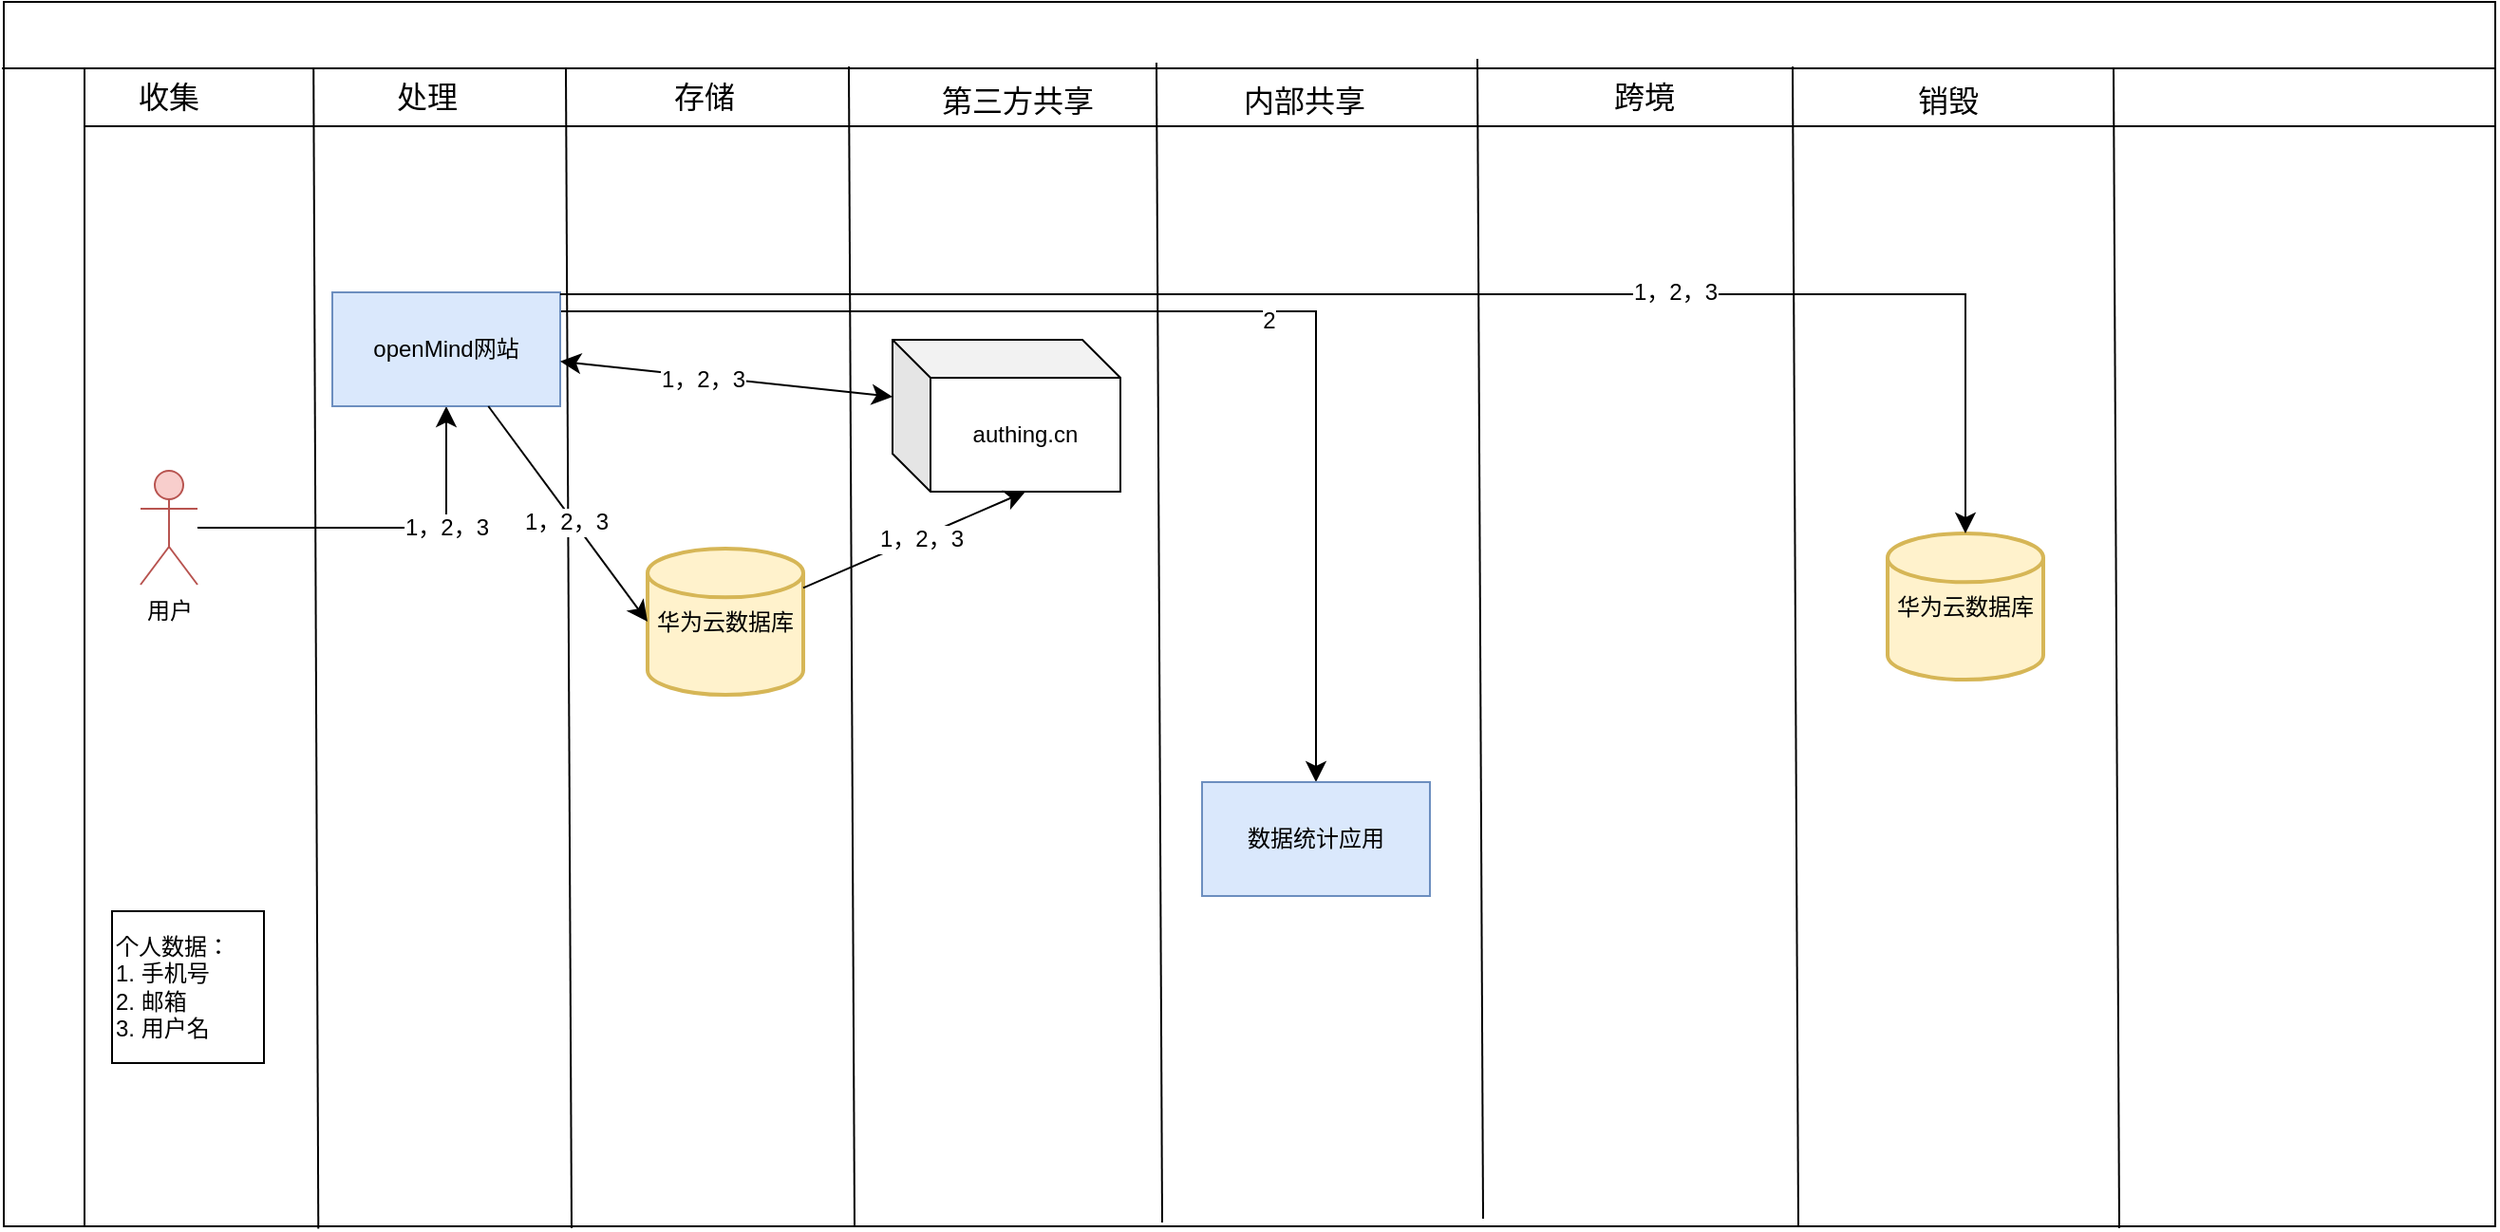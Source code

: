 <mxfile version="24.0.5" type="github">
  <diagram name="第 1 页" id="CAXrysIjeMIM-ZvZ8IjK">
    <mxGraphModel dx="2522" dy="1368" grid="0" gridSize="10" guides="1" tooltips="1" connect="1" arrows="1" fold="1" page="0" pageScale="1" pageWidth="827" pageHeight="1169" math="0" shadow="0">
      <root>
        <mxCell id="0" />
        <mxCell id="1" parent="0" />
        <mxCell id="53AAgACoUrvnk7wPuCtL-4" value="" style="rounded=0;whiteSpace=wrap;html=1;hachureGap=4;fontFamily=Architects Daughter;fontSource=https%3A%2F%2Ffonts.googleapis.com%2Fcss%3Ffamily%3DArchitects%2BDaughter;shadow=0;" parent="1" vertex="1">
          <mxGeometry x="-654" y="-217" width="1312" height="645" as="geometry" />
        </mxCell>
        <mxCell id="53AAgACoUrvnk7wPuCtL-6" value="" style="rounded=0;whiteSpace=wrap;html=1;hachureGap=4;fontFamily=Architects Daughter;fontSource=https%3A%2F%2Ffonts.googleapis.com%2Fcss%3Ffamily%3DArchitects%2BDaughter;shadow=0;" parent="1" vertex="1">
          <mxGeometry x="-611.5" y="-182" width="1269.5" height="610" as="geometry" />
        </mxCell>
        <mxCell id="53AAgACoUrvnk7wPuCtL-7" value="" style="endArrow=none;html=1;rounded=0;fontSize=12;startSize=8;endSize=8;curved=1;exitX=0;exitY=0;exitDx=0;exitDy=0;" parent="1" source="53AAgACoUrvnk7wPuCtL-6" edge="1">
          <mxGeometry width="50" height="50" relative="1" as="geometry">
            <mxPoint x="175" y="225" as="sourcePoint" />
            <mxPoint x="-655" y="-182" as="targetPoint" />
          </mxGeometry>
        </mxCell>
        <mxCell id="53AAgACoUrvnk7wPuCtL-8" value="" style="endArrow=none;html=1;rounded=0;fontSize=12;startSize=8;endSize=8;curved=1;exitX=0;exitY=0.05;exitDx=0;exitDy=0;exitPerimeter=0;entryX=1;entryY=0.05;entryDx=0;entryDy=0;entryPerimeter=0;" parent="1" source="53AAgACoUrvnk7wPuCtL-6" target="53AAgACoUrvnk7wPuCtL-6" edge="1">
          <mxGeometry width="50" height="50" relative="1" as="geometry">
            <mxPoint x="16" y="191" as="sourcePoint" />
            <mxPoint x="66" y="141" as="targetPoint" />
          </mxGeometry>
        </mxCell>
        <mxCell id="53AAgACoUrvnk7wPuCtL-9" value="" style="endArrow=none;html=1;rounded=0;fontSize=12;startSize=8;endSize=8;curved=1;entryX=0.095;entryY=0;entryDx=0;entryDy=0;entryPerimeter=0;exitX=0.097;exitY=1.002;exitDx=0;exitDy=0;exitPerimeter=0;" parent="1" source="53AAgACoUrvnk7wPuCtL-6" target="53AAgACoUrvnk7wPuCtL-6" edge="1">
          <mxGeometry width="50" height="50" relative="1" as="geometry">
            <mxPoint x="27" y="211" as="sourcePoint" />
            <mxPoint x="77" y="161" as="targetPoint" />
          </mxGeometry>
        </mxCell>
        <mxCell id="53AAgACoUrvnk7wPuCtL-10" value="" style="endArrow=none;html=1;rounded=0;fontSize=12;startSize=8;endSize=8;curved=1;entryX=0.095;entryY=0;entryDx=0;entryDy=0;entryPerimeter=0;exitX=0.097;exitY=1.002;exitDx=0;exitDy=0;exitPerimeter=0;" parent="1" edge="1">
          <mxGeometry width="50" height="50" relative="1" as="geometry">
            <mxPoint x="-355" y="429" as="sourcePoint" />
            <mxPoint x="-358" y="-182" as="targetPoint" />
          </mxGeometry>
        </mxCell>
        <mxCell id="53AAgACoUrvnk7wPuCtL-11" value="" style="endArrow=none;html=1;rounded=0;fontSize=12;startSize=8;endSize=8;curved=1;entryX=0.095;entryY=0;entryDx=0;entryDy=0;entryPerimeter=0;exitX=0.097;exitY=1.002;exitDx=0;exitDy=0;exitPerimeter=0;" parent="1" edge="1">
          <mxGeometry width="50" height="50" relative="1" as="geometry">
            <mxPoint x="-206" y="428" as="sourcePoint" />
            <mxPoint x="-209" y="-183" as="targetPoint" />
          </mxGeometry>
        </mxCell>
        <mxCell id="53AAgACoUrvnk7wPuCtL-12" value="" style="endArrow=none;html=1;rounded=0;fontSize=12;startSize=8;endSize=8;curved=1;entryX=0.095;entryY=0;entryDx=0;entryDy=0;entryPerimeter=0;exitX=0.097;exitY=1.002;exitDx=0;exitDy=0;exitPerimeter=0;" parent="1" edge="1">
          <mxGeometry width="50" height="50" relative="1" as="geometry">
            <mxPoint x="-44" y="426" as="sourcePoint" />
            <mxPoint x="-47" y="-185" as="targetPoint" />
          </mxGeometry>
        </mxCell>
        <mxCell id="53AAgACoUrvnk7wPuCtL-13" value="" style="endArrow=none;html=1;rounded=0;fontSize=12;startSize=8;endSize=8;curved=1;entryX=0.095;entryY=0;entryDx=0;entryDy=0;entryPerimeter=0;exitX=0.097;exitY=1.002;exitDx=0;exitDy=0;exitPerimeter=0;" parent="1" edge="1">
          <mxGeometry width="50" height="50" relative="1" as="geometry">
            <mxPoint x="125" y="424" as="sourcePoint" />
            <mxPoint x="122" y="-187" as="targetPoint" />
          </mxGeometry>
        </mxCell>
        <mxCell id="53AAgACoUrvnk7wPuCtL-14" value="" style="endArrow=none;html=1;rounded=0;fontSize=12;startSize=8;endSize=8;curved=1;entryX=0.095;entryY=0;entryDx=0;entryDy=0;entryPerimeter=0;exitX=0.097;exitY=1.002;exitDx=0;exitDy=0;exitPerimeter=0;" parent="1" edge="1">
          <mxGeometry width="50" height="50" relative="1" as="geometry">
            <mxPoint x="291" y="428" as="sourcePoint" />
            <mxPoint x="288" y="-183" as="targetPoint" />
          </mxGeometry>
        </mxCell>
        <mxCell id="53AAgACoUrvnk7wPuCtL-15" value="" style="endArrow=none;html=1;rounded=0;fontSize=12;startSize=8;endSize=8;curved=1;entryX=0.095;entryY=0;entryDx=0;entryDy=0;entryPerimeter=0;exitX=0.097;exitY=1.002;exitDx=0;exitDy=0;exitPerimeter=0;" parent="1" edge="1">
          <mxGeometry width="50" height="50" relative="1" as="geometry">
            <mxPoint x="460" y="429" as="sourcePoint" />
            <mxPoint x="457" y="-182" as="targetPoint" />
          </mxGeometry>
        </mxCell>
        <mxCell id="o8SjaiMbTEltAR7VI68N-1" value="收集" style="text;html=1;align=center;verticalAlign=middle;whiteSpace=wrap;rounded=0;fontSize=16;" vertex="1" parent="1">
          <mxGeometry x="-597" y="-182" width="60" height="30" as="geometry" />
        </mxCell>
        <mxCell id="o8SjaiMbTEltAR7VI68N-2" value="处理" style="text;html=1;align=center;verticalAlign=middle;whiteSpace=wrap;rounded=0;fontSize=16;" vertex="1" parent="1">
          <mxGeometry x="-461" y="-182" width="60" height="30" as="geometry" />
        </mxCell>
        <mxCell id="o8SjaiMbTEltAR7VI68N-3" value="存储" style="text;html=1;align=center;verticalAlign=middle;whiteSpace=wrap;rounded=0;fontSize=16;" vertex="1" parent="1">
          <mxGeometry x="-315" y="-182" width="60" height="30" as="geometry" />
        </mxCell>
        <mxCell id="o8SjaiMbTEltAR7VI68N-4" value="第三方共享" style="text;html=1;align=center;verticalAlign=middle;whiteSpace=wrap;rounded=0;fontSize=16;" vertex="1" parent="1">
          <mxGeometry x="-164" y="-180" width="88" height="30" as="geometry" />
        </mxCell>
        <mxCell id="o8SjaiMbTEltAR7VI68N-6" value="内部共享" style="text;html=1;align=center;verticalAlign=middle;whiteSpace=wrap;rounded=0;fontSize=16;" vertex="1" parent="1">
          <mxGeometry x="-13" y="-180" width="88" height="30" as="geometry" />
        </mxCell>
        <mxCell id="o8SjaiMbTEltAR7VI68N-11" value="跨境" style="text;html=1;align=center;verticalAlign=middle;whiteSpace=wrap;rounded=0;fontSize=16;" vertex="1" parent="1">
          <mxGeometry x="166" y="-182" width="88" height="30" as="geometry" />
        </mxCell>
        <mxCell id="o8SjaiMbTEltAR7VI68N-12" value="销毁" style="text;html=1;align=center;verticalAlign=middle;whiteSpace=wrap;rounded=0;fontSize=16;" vertex="1" parent="1">
          <mxGeometry x="326" y="-180" width="88" height="30" as="geometry" />
        </mxCell>
        <mxCell id="o8SjaiMbTEltAR7VI68N-15" style="edgeStyle=orthogonalEdgeStyle;rounded=0;orthogonalLoop=1;jettySize=auto;html=1;entryX=0.5;entryY=1;entryDx=0;entryDy=0;fontSize=12;startSize=8;endSize=8;" edge="1" parent="1" source="o8SjaiMbTEltAR7VI68N-13" target="o8SjaiMbTEltAR7VI68N-14">
          <mxGeometry relative="1" as="geometry" />
        </mxCell>
        <mxCell id="o8SjaiMbTEltAR7VI68N-22" value="1，2，3" style="edgeLabel;html=1;align=center;verticalAlign=middle;resizable=0;points=[];fontSize=12;" vertex="1" connectable="0" parent="o8SjaiMbTEltAR7VI68N-15">
          <mxGeometry x="0.099" y="7" relative="1" as="geometry">
            <mxPoint x="24" y="7" as="offset" />
          </mxGeometry>
        </mxCell>
        <mxCell id="o8SjaiMbTEltAR7VI68N-13" value="用户" style="shape=umlActor;verticalLabelPosition=bottom;verticalAlign=top;html=1;outlineConnect=0;fillColor=#f8cecc;strokeColor=#b85450;" vertex="1" parent="1">
          <mxGeometry x="-582" y="30" width="30" height="60" as="geometry" />
        </mxCell>
        <mxCell id="o8SjaiMbTEltAR7VI68N-28" style="edgeStyle=orthogonalEdgeStyle;rounded=0;orthogonalLoop=1;jettySize=auto;html=1;entryX=0.5;entryY=0;entryDx=0;entryDy=0;fontSize=12;startSize=8;endSize=8;" edge="1" parent="1" source="o8SjaiMbTEltAR7VI68N-14" target="o8SjaiMbTEltAR7VI68N-27">
          <mxGeometry relative="1" as="geometry">
            <Array as="points">
              <mxPoint x="37" y="-54" />
            </Array>
          </mxGeometry>
        </mxCell>
        <mxCell id="o8SjaiMbTEltAR7VI68N-29" value="2" style="edgeLabel;html=1;align=center;verticalAlign=middle;resizable=0;points=[];fontSize=12;" vertex="1" connectable="0" parent="o8SjaiMbTEltAR7VI68N-28">
          <mxGeometry x="0.155" y="-5" relative="1" as="geometry">
            <mxPoint as="offset" />
          </mxGeometry>
        </mxCell>
        <mxCell id="o8SjaiMbTEltAR7VI68N-14" value="openMind网站" style="rounded=0;whiteSpace=wrap;html=1;fillColor=#dae8fc;strokeColor=#6c8ebf;" vertex="1" parent="1">
          <mxGeometry x="-481" y="-64" width="120" height="60" as="geometry" />
        </mxCell>
        <mxCell id="o8SjaiMbTEltAR7VI68N-16" value="华为云数据库" style="strokeWidth=2;html=1;shape=mxgraph.flowchart.database;whiteSpace=wrap;fillColor=#fff2cc;strokeColor=#d6b656;" vertex="1" parent="1">
          <mxGeometry x="-315" y="71" width="82" height="77" as="geometry" />
        </mxCell>
        <mxCell id="o8SjaiMbTEltAR7VI68N-18" value="authing.cn" style="shape=cube;whiteSpace=wrap;html=1;boundedLbl=1;backgroundOutline=1;darkOpacity=0.05;darkOpacity2=0.1;" vertex="1" parent="1">
          <mxGeometry x="-186" y="-39" width="120" height="80" as="geometry" />
        </mxCell>
        <mxCell id="o8SjaiMbTEltAR7VI68N-20" style="edgeStyle=none;curved=1;rounded=0;orthogonalLoop=1;jettySize=auto;html=1;entryX=0;entryY=0;entryDx=0;entryDy=30;entryPerimeter=0;fontSize=12;startSize=8;endSize=8;startArrow=classic;startFill=1;" edge="1" parent="1" source="o8SjaiMbTEltAR7VI68N-14" target="o8SjaiMbTEltAR7VI68N-18">
          <mxGeometry relative="1" as="geometry" />
        </mxCell>
        <mxCell id="o8SjaiMbTEltAR7VI68N-21" style="edgeStyle=none;curved=1;rounded=0;orthogonalLoop=1;jettySize=auto;html=1;entryX=0;entryY=0;entryDx=70;entryDy=80;entryPerimeter=0;fontSize=12;startSize=8;endSize=8;" edge="1" parent="1" source="o8SjaiMbTEltAR7VI68N-16" target="o8SjaiMbTEltAR7VI68N-18">
          <mxGeometry relative="1" as="geometry" />
        </mxCell>
        <mxCell id="o8SjaiMbTEltAR7VI68N-23" value="个人数据：&lt;div&gt;1. 手机号&lt;/div&gt;&lt;div&gt;2. 邮箱&lt;/div&gt;&lt;div&gt;3. 用户名&lt;/div&gt;" style="whiteSpace=wrap;html=1;aspect=fixed;align=left;" vertex="1" parent="1">
          <mxGeometry x="-597" y="262" width="80" height="80" as="geometry" />
        </mxCell>
        <mxCell id="o8SjaiMbTEltAR7VI68N-24" value="1，2，3" style="edgeLabel;html=1;align=center;verticalAlign=middle;resizable=0;points=[];fontSize=12;" vertex="1" connectable="0" parent="1">
          <mxGeometry x="-420.997" y="60" as="geometry">
            <mxPoint x="135" y="-78" as="offset" />
          </mxGeometry>
        </mxCell>
        <mxCell id="o8SjaiMbTEltAR7VI68N-25" value="1，2，3" style="edgeLabel;html=1;align=center;verticalAlign=middle;resizable=0;points=[];fontSize=12;" vertex="1" connectable="0" parent="1">
          <mxGeometry x="-305.997" y="144" as="geometry">
            <mxPoint x="135" y="-78" as="offset" />
          </mxGeometry>
        </mxCell>
        <mxCell id="o8SjaiMbTEltAR7VI68N-26" style="edgeStyle=none;curved=1;rounded=0;orthogonalLoop=1;jettySize=auto;html=1;entryX=0;entryY=0.5;entryDx=0;entryDy=0;entryPerimeter=0;fontSize=12;startSize=8;endSize=8;" edge="1" parent="1" source="o8SjaiMbTEltAR7VI68N-14" target="o8SjaiMbTEltAR7VI68N-16">
          <mxGeometry relative="1" as="geometry" />
        </mxCell>
        <mxCell id="o8SjaiMbTEltAR7VI68N-35" value="1，2，3" style="edgeLabel;html=1;align=center;verticalAlign=middle;resizable=0;points=[];fontSize=12;" vertex="1" connectable="0" parent="o8SjaiMbTEltAR7VI68N-26">
          <mxGeometry x="-0.224" y="-6" relative="1" as="geometry">
            <mxPoint x="13" y="13" as="offset" />
          </mxGeometry>
        </mxCell>
        <mxCell id="o8SjaiMbTEltAR7VI68N-27" value="数据统计应用" style="rounded=0;whiteSpace=wrap;html=1;fillColor=#dae8fc;strokeColor=#6c8ebf;" vertex="1" parent="1">
          <mxGeometry x="-23" y="194" width="120" height="60" as="geometry" />
        </mxCell>
        <mxCell id="o8SjaiMbTEltAR7VI68N-31" value="华为云数据库" style="strokeWidth=2;html=1;shape=mxgraph.flowchart.database;whiteSpace=wrap;fillColor=#fff2cc;strokeColor=#d6b656;" vertex="1" parent="1">
          <mxGeometry x="338" y="63" width="82" height="77" as="geometry" />
        </mxCell>
        <mxCell id="o8SjaiMbTEltAR7VI68N-32" style="edgeStyle=orthogonalEdgeStyle;rounded=0;orthogonalLoop=1;jettySize=auto;html=1;entryX=0.5;entryY=0;entryDx=0;entryDy=0;entryPerimeter=0;fontSize=12;startSize=8;endSize=8;" edge="1" parent="1" source="o8SjaiMbTEltAR7VI68N-14" target="o8SjaiMbTEltAR7VI68N-31">
          <mxGeometry relative="1" as="geometry">
            <Array as="points">
              <mxPoint x="379" y="-63" />
            </Array>
          </mxGeometry>
        </mxCell>
        <mxCell id="o8SjaiMbTEltAR7VI68N-33" value="1，2，3" style="edgeLabel;html=1;align=center;verticalAlign=middle;resizable=0;points=[];fontSize=12;" vertex="1" connectable="0" parent="o8SjaiMbTEltAR7VI68N-32">
          <mxGeometry x="0.356" y="1" relative="1" as="geometry">
            <mxPoint as="offset" />
          </mxGeometry>
        </mxCell>
      </root>
    </mxGraphModel>
  </diagram>
</mxfile>
